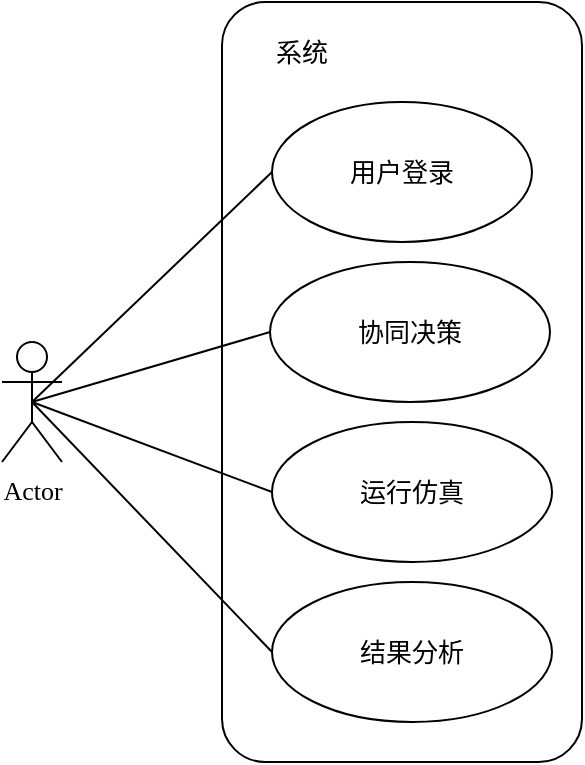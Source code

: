 <mxfile version="21.3.3" type="github">
  <diagram name="第 1 页" id="0UacgmOE1Y11QTVJHMGX">
    <mxGraphModel dx="996" dy="549" grid="1" gridSize="10" guides="1" tooltips="1" connect="1" arrows="1" fold="1" page="1" pageScale="1" pageWidth="827" pageHeight="1169" math="0" shadow="0">
      <root>
        <mxCell id="0" />
        <mxCell id="1" parent="0" />
        <mxCell id="UaFjFQMqfVaKdU-YxcIa-1" value="Actor" style="shape=umlActor;verticalLabelPosition=bottom;verticalAlign=top;html=1;outlineConnect=0;fontFamily=宋体;fontSource=https%3A%2F%2Ffonts.googleapis.com%2Fcss%3Ffamily%3D%25E5%25AE%258B%25E4%25BD%2593;fontSize=13;" parent="1" vertex="1">
          <mxGeometry x="150" y="250" width="30" height="60" as="geometry" />
        </mxCell>
        <mxCell id="UaFjFQMqfVaKdU-YxcIa-2" value="" style="rounded=1;whiteSpace=wrap;html=1;glass=0;arcSize=12;imageWidth=24;fontFamily=宋体;fontSource=https%3A%2F%2Ffonts.googleapis.com%2Fcss%3Ffamily%3D%25E5%25AE%258B%25E4%25BD%2593;fontSize=13;" parent="1" vertex="1">
          <mxGeometry x="260" y="80" width="180" height="380" as="geometry" />
        </mxCell>
        <mxCell id="UaFjFQMqfVaKdU-YxcIa-4" value="用户登录" style="ellipse;whiteSpace=wrap;html=1;fontFamily=宋体;fontSource=https%3A%2F%2Ffonts.googleapis.com%2Fcss%3Ffamily%3D%25E5%25AE%258B%25E4%25BD%2593;fontSize=13;" parent="1" vertex="1">
          <mxGeometry x="285" y="130" width="130" height="70" as="geometry" />
        </mxCell>
        <mxCell id="UaFjFQMqfVaKdU-YxcIa-5" value="协同决策" style="ellipse;whiteSpace=wrap;html=1;fontFamily=宋体;fontSource=https%3A%2F%2Ffonts.googleapis.com%2Fcss%3Ffamily%3D%25E5%25AE%258B%25E4%25BD%2593;fontSize=13;" parent="1" vertex="1">
          <mxGeometry x="284" y="210" width="140" height="70" as="geometry" />
        </mxCell>
        <mxCell id="UaFjFQMqfVaKdU-YxcIa-6" value="运行仿真" style="ellipse;whiteSpace=wrap;html=1;fontFamily=宋体;fontSource=https%3A%2F%2Ffonts.googleapis.com%2Fcss%3Ffamily%3D%25E5%25AE%258B%25E4%25BD%2593;fontSize=13;" parent="1" vertex="1">
          <mxGeometry x="285" y="290" width="140" height="70" as="geometry" />
        </mxCell>
        <mxCell id="UaFjFQMqfVaKdU-YxcIa-8" value="结果分析" style="ellipse;whiteSpace=wrap;html=1;fontFamily=宋体;fontSource=https%3A%2F%2Ffonts.googleapis.com%2Fcss%3Ffamily%3D%25E5%25AE%258B%25E4%25BD%2593;fontSize=13;" parent="1" vertex="1">
          <mxGeometry x="285" y="370" width="140" height="70" as="geometry" />
        </mxCell>
        <mxCell id="SxUflEDqgzE578bOG_cm-5" value="" style="endArrow=none;html=1;rounded=0;exitX=0.5;exitY=0.5;exitDx=0;exitDy=0;exitPerimeter=0;fontFamily=宋体;fontSource=https%3A%2F%2Ffonts.googleapis.com%2Fcss%3Ffamily%3D%25E5%25AE%258B%25E4%25BD%2593;fontSize=13;entryX=0;entryY=0.5;entryDx=0;entryDy=0;" parent="1" source="UaFjFQMqfVaKdU-YxcIa-1" edge="1" target="UaFjFQMqfVaKdU-YxcIa-4">
          <mxGeometry width="50" height="50" relative="1" as="geometry">
            <mxPoint x="240" y="190" as="sourcePoint" />
            <mxPoint x="290" y="140" as="targetPoint" />
          </mxGeometry>
        </mxCell>
        <mxCell id="SxUflEDqgzE578bOG_cm-6" value="" style="endArrow=none;html=1;rounded=0;fontFamily=宋体;fontSource=https%3A%2F%2Ffonts.googleapis.com%2Fcss%3Ffamily%3D%25E5%25AE%258B%25E4%25BD%2593;fontSize=13;entryX=0;entryY=0.5;entryDx=0;entryDy=0;exitX=0.5;exitY=0.5;exitDx=0;exitDy=0;exitPerimeter=0;" parent="1" edge="1" target="UaFjFQMqfVaKdU-YxcIa-5" source="UaFjFQMqfVaKdU-YxcIa-1">
          <mxGeometry width="50" height="50" relative="1" as="geometry">
            <mxPoint x="140" y="280" as="sourcePoint" />
            <mxPoint x="290" y="230" as="targetPoint" />
          </mxGeometry>
        </mxCell>
        <mxCell id="SxUflEDqgzE578bOG_cm-7" value="" style="endArrow=none;html=1;rounded=0;exitX=0.5;exitY=0.5;exitDx=0;exitDy=0;exitPerimeter=0;fontFamily=宋体;fontSource=https%3A%2F%2Ffonts.googleapis.com%2Fcss%3Ffamily%3D%25E5%25AE%258B%25E4%25BD%2593;fontSize=13;entryX=0;entryY=0.5;entryDx=0;entryDy=0;" parent="1" source="UaFjFQMqfVaKdU-YxcIa-1" edge="1" target="UaFjFQMqfVaKdU-YxcIa-6">
          <mxGeometry width="50" height="50" relative="1" as="geometry">
            <mxPoint x="240" y="380" as="sourcePoint" />
            <mxPoint x="290" y="330" as="targetPoint" />
          </mxGeometry>
        </mxCell>
        <mxCell id="SxUflEDqgzE578bOG_cm-8" value="" style="endArrow=none;html=1;rounded=0;exitX=0.5;exitY=0.5;exitDx=0;exitDy=0;exitPerimeter=0;fontFamily=宋体;fontSource=https%3A%2F%2Ffonts.googleapis.com%2Fcss%3Ffamily%3D%25E5%25AE%258B%25E4%25BD%2593;fontSize=13;entryX=0;entryY=0.5;entryDx=0;entryDy=0;" parent="1" source="UaFjFQMqfVaKdU-YxcIa-1" edge="1" target="UaFjFQMqfVaKdU-YxcIa-8">
          <mxGeometry width="50" height="50" relative="1" as="geometry">
            <mxPoint x="240" y="480" as="sourcePoint" />
            <mxPoint x="290" y="430" as="targetPoint" />
          </mxGeometry>
        </mxCell>
        <mxCell id="SxUflEDqgzE578bOG_cm-9" value="系统" style="text;html=1;strokeColor=none;fillColor=none;align=center;verticalAlign=middle;whiteSpace=wrap;rounded=0;fontFamily=宋体;fontSource=https%3A%2F%2Ffonts.googleapis.com%2Fcss%3Ffamily%3D%25E5%25AE%258B%25E4%25BD%2593;fontSize=13;" parent="1" vertex="1">
          <mxGeometry x="270" y="90" width="60" height="30" as="geometry" />
        </mxCell>
      </root>
    </mxGraphModel>
  </diagram>
</mxfile>
